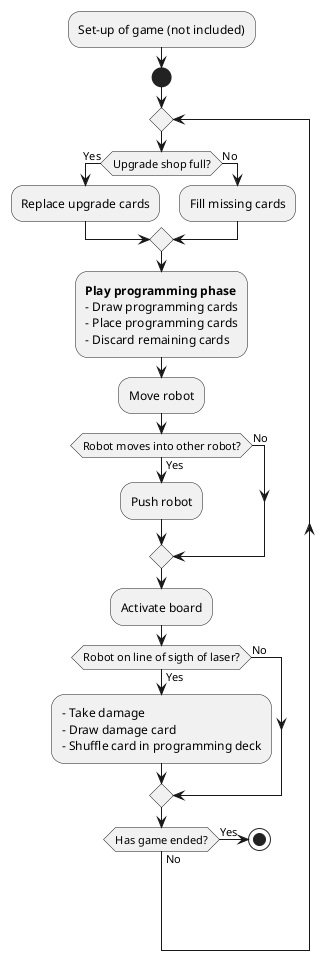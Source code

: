 @startuml

:Set-up of game (not included);

start

repeat

if (Upgrade shop full?) then (Yes)
:Replace upgrade cards;
else (No)
:Fill missing cards;
endif

:**Play programming phase**
- Draw programming cards
- Place programming cards
- Discard remaining cards;

:Move robot;
if (Robot moves into other robot?) then (Yes)
:Push robot;
else (No)
endif

:Activate board;
if (Robot on line of sigth of laser?) then (Yes)
:- Take damage
- Draw damage card
- Shuffle card in programming deck;
else (No);
endif

if (Has game ended?) then (Yes)
stop
else (No)
endif

@endumll